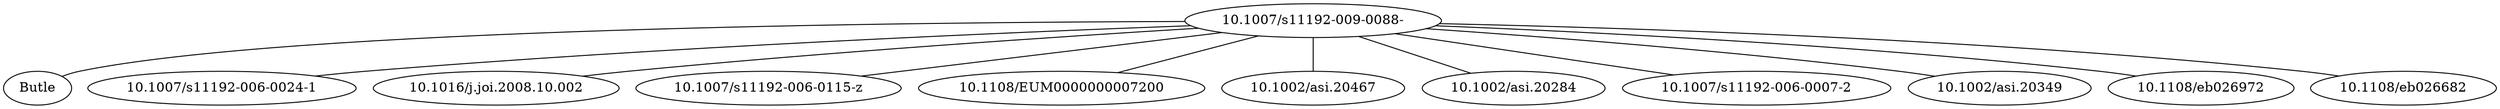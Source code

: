 strict graph mind_map136 {
	"10.1007/s11192-009-0088-" -- Butle
	"10.1007/s11192-009-0088-" -- "10.1007/s11192-006-0024-1"
	"10.1007/s11192-009-0088-" -- "10.1016/j.joi.2008.10.002"
	"10.1007/s11192-009-0088-" -- "10.1007/s11192-006-0115-z"
	"10.1007/s11192-009-0088-" -- "10.1108/EUM0000000007200"
	"10.1007/s11192-009-0088-" -- "10.1002/asi.20467"
	"10.1007/s11192-009-0088-" -- "10.1002/asi.20284"
	"10.1007/s11192-009-0088-" -- "10.1007/s11192-006-0007-2"
	"10.1007/s11192-009-0088-" -- "10.1002/asi.20349"
	"10.1007/s11192-009-0088-" -- "10.1108/eb026972"
	"10.1007/s11192-009-0088-" -- "10.1108/eb026682"
}
